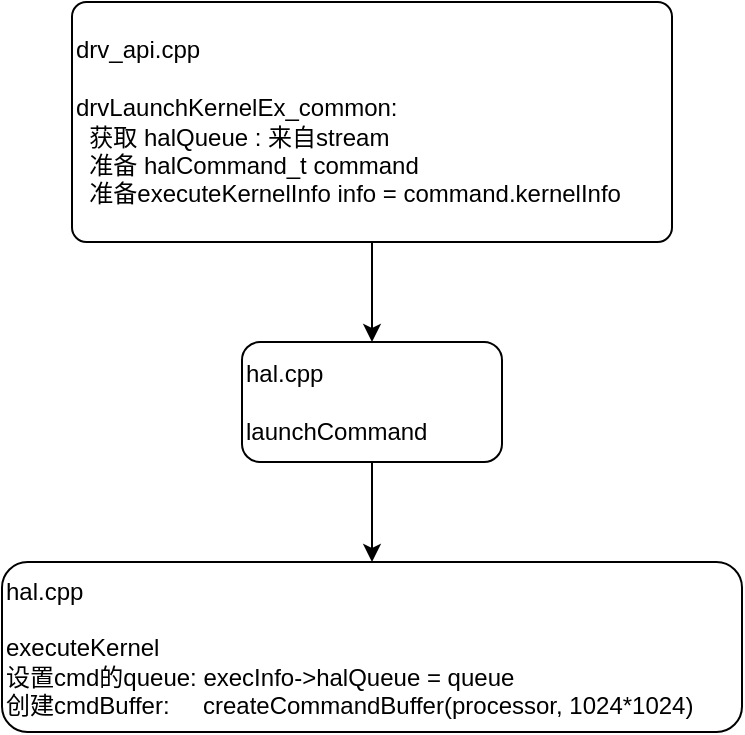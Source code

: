 <mxfile version="24.9.1">
  <diagram name="Page-1" id="9GhINJhexpfvpIPdTT9F">
    <mxGraphModel dx="1892" dy="661" grid="1" gridSize="10" guides="1" tooltips="1" connect="1" arrows="1" fold="1" page="1" pageScale="1" pageWidth="850" pageHeight="1100" math="0" shadow="0">
      <root>
        <mxCell id="0" />
        <mxCell id="1" parent="0" />
        <mxCell id="-2Uq6EaCfHkO4JYl11UL-4" style="edgeStyle=orthogonalEdgeStyle;rounded=0;orthogonalLoop=1;jettySize=auto;html=1;exitX=0.5;exitY=1;exitDx=0;exitDy=0;entryX=0.5;entryY=0;entryDx=0;entryDy=0;" edge="1" parent="1" source="-2Uq6EaCfHkO4JYl11UL-1" target="-2Uq6EaCfHkO4JYl11UL-2">
          <mxGeometry relative="1" as="geometry" />
        </mxCell>
        <mxCell id="-2Uq6EaCfHkO4JYl11UL-1" value="drv_api.cpp&lt;div&gt;&lt;br&gt;&lt;/div&gt;&lt;div&gt;drvLaunchKernelEx_common:&lt;/div&gt;&lt;div&gt;&amp;nbsp; 获取 halQueue : 来自stream&lt;/div&gt;&lt;div&gt;&amp;nbsp; 准备 halCommand_t command&lt;/div&gt;&lt;div&gt;&amp;nbsp; 准备executeKernelInfo info = command.kernelInfo&lt;br&gt;&lt;/div&gt;" style="rounded=1;whiteSpace=wrap;html=1;align=left;arcSize=6;" vertex="1" parent="1">
          <mxGeometry x="-80" y="50" width="300" height="120" as="geometry" />
        </mxCell>
        <mxCell id="-2Uq6EaCfHkO4JYl11UL-6" style="edgeStyle=orthogonalEdgeStyle;rounded=0;orthogonalLoop=1;jettySize=auto;html=1;" edge="1" parent="1" source="-2Uq6EaCfHkO4JYl11UL-2" target="-2Uq6EaCfHkO4JYl11UL-3">
          <mxGeometry relative="1" as="geometry" />
        </mxCell>
        <mxCell id="-2Uq6EaCfHkO4JYl11UL-2" value="&lt;div&gt;hal.cpp&lt;/div&gt;&lt;div&gt;&lt;br&gt;&lt;/div&gt;&lt;div&gt;launchCommand&lt;/div&gt;" style="rounded=1;whiteSpace=wrap;html=1;align=left;" vertex="1" parent="1">
          <mxGeometry x="5" y="220" width="130" height="60" as="geometry" />
        </mxCell>
        <mxCell id="-2Uq6EaCfHkO4JYl11UL-3" value="&lt;div&gt;hal.cpp&lt;/div&gt;&lt;div&gt;&lt;br&gt;&lt;/div&gt;&lt;div&gt;executeKernel&lt;br&gt;设置cmd的queue: execInfo-&amp;gt;halQueue = queue&lt;br&gt;创建cmdBuffer:&amp;nbsp; &amp;nbsp; &amp;nbsp;createCommandBuffer(processor, 1024*1024)&lt;/div&gt;" style="rounded=1;whiteSpace=wrap;html=1;align=left;" vertex="1" parent="1">
          <mxGeometry x="-115" y="330" width="370" height="85" as="geometry" />
        </mxCell>
      </root>
    </mxGraphModel>
  </diagram>
</mxfile>
